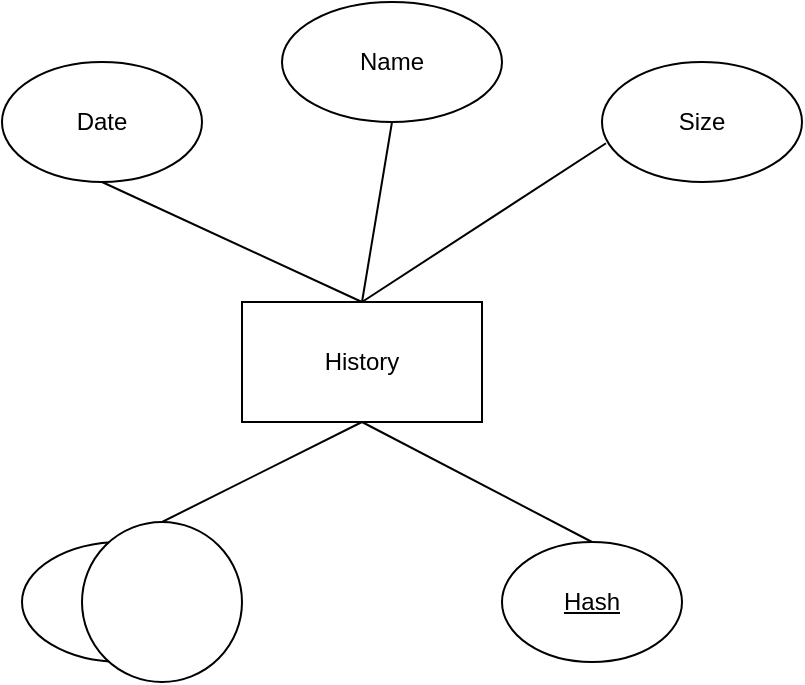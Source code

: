 <mxfile version="22.1.7" type="google">
  <diagram id="R2lEEEUBdFMjLlhIrx00" name="Page-1">
    <mxGraphModel grid="1" page="1" gridSize="10" guides="1" tooltips="1" connect="1" arrows="1" fold="1" pageScale="1" pageWidth="850" pageHeight="1100" math="0" shadow="0" extFonts="Permanent Marker^https://fonts.googleapis.com/css?family=Permanent+Marker">
      <root>
        <mxCell id="0" />
        <mxCell id="1" parent="0" />
        <mxCell id="rgcRNBhh10qV6bkRXV-p-1" value="History" style="rounded=0;whiteSpace=wrap;html=1;" vertex="1" parent="1">
          <mxGeometry x="360" y="210" width="120" height="60" as="geometry" />
        </mxCell>
        <mxCell id="rgcRNBhh10qV6bkRXV-p-4" value="Date" style="ellipse;whiteSpace=wrap;html=1;" vertex="1" parent="1">
          <mxGeometry x="240" y="90" width="100" height="60" as="geometry" />
        </mxCell>
        <mxCell id="rgcRNBhh10qV6bkRXV-p-5" value="Name" style="ellipse;whiteSpace=wrap;html=1;" vertex="1" parent="1">
          <mxGeometry x="380" y="60" width="110" height="60" as="geometry" />
        </mxCell>
        <mxCell id="rgcRNBhh10qV6bkRXV-p-6" value="Size" style="ellipse;whiteSpace=wrap;html=1;" vertex="1" parent="1">
          <mxGeometry x="540" y="90" width="100" height="60" as="geometry" />
        </mxCell>
        <mxCell id="rgcRNBhh10qV6bkRXV-p-7" value="Class" style="ellipse;whiteSpace=wrap;html=1;" vertex="1" parent="1">
          <mxGeometry x="250" y="330" width="100" height="60" as="geometry" />
        </mxCell>
        <mxCell id="rgcRNBhh10qV6bkRXV-p-8" value="&lt;u&gt;Hash&lt;/u&gt;" style="ellipse;whiteSpace=wrap;html=1;" vertex="1" parent="1">
          <mxGeometry x="490" y="330" width="90" height="60" as="geometry" />
        </mxCell>
        <mxCell id="rgcRNBhh10qV6bkRXV-p-9" value="" style="endArrow=none;html=1;rounded=0;exitX=0.5;exitY=0;exitDx=0;exitDy=0;entryX=0.5;entryY=1;entryDx=0;entryDy=0;" edge="1" parent="1" source="rgcRNBhh10qV6bkRXV-p-7" target="rgcRNBhh10qV6bkRXV-p-1">
          <mxGeometry width="50" height="50" relative="1" as="geometry">
            <mxPoint x="400" y="320" as="sourcePoint" />
            <mxPoint x="450" y="270" as="targetPoint" />
          </mxGeometry>
        </mxCell>
        <mxCell id="rgcRNBhh10qV6bkRXV-p-10" value="" style="endArrow=none;html=1;rounded=0;entryX=0.5;entryY=1;entryDx=0;entryDy=0;exitX=0.5;exitY=0;exitDx=0;exitDy=0;" edge="1" parent="1" source="rgcRNBhh10qV6bkRXV-p-8" target="rgcRNBhh10qV6bkRXV-p-1">
          <mxGeometry width="50" height="50" relative="1" as="geometry">
            <mxPoint x="650" y="340" as="sourcePoint" />
            <mxPoint x="450" y="270" as="targetPoint" />
          </mxGeometry>
        </mxCell>
        <mxCell id="rgcRNBhh10qV6bkRXV-p-11" value="" style="endArrow=none;html=1;rounded=0;entryX=0.5;entryY=1;entryDx=0;entryDy=0;exitX=0.5;exitY=0;exitDx=0;exitDy=0;" edge="1" parent="1" source="rgcRNBhh10qV6bkRXV-p-1" target="rgcRNBhh10qV6bkRXV-p-4">
          <mxGeometry width="50" height="50" relative="1" as="geometry">
            <mxPoint x="400" y="320" as="sourcePoint" />
            <mxPoint x="450" y="270" as="targetPoint" />
          </mxGeometry>
        </mxCell>
        <mxCell id="rgcRNBhh10qV6bkRXV-p-12" value="" style="endArrow=none;html=1;rounded=0;entryX=0.5;entryY=1;entryDx=0;entryDy=0;" edge="1" parent="1" target="rgcRNBhh10qV6bkRXV-p-5">
          <mxGeometry width="50" height="50" relative="1" as="geometry">
            <mxPoint x="420" y="210" as="sourcePoint" />
            <mxPoint x="470" y="160" as="targetPoint" />
          </mxGeometry>
        </mxCell>
        <mxCell id="rgcRNBhh10qV6bkRXV-p-13" value="" style="endArrow=none;html=1;rounded=0;entryX=0.02;entryY=0.677;entryDx=0;entryDy=0;entryPerimeter=0;exitX=0.5;exitY=0;exitDx=0;exitDy=0;" edge="1" parent="1" source="rgcRNBhh10qV6bkRXV-p-1" target="rgcRNBhh10qV6bkRXV-p-6">
          <mxGeometry width="50" height="50" relative="1" as="geometry">
            <mxPoint x="470" y="210" as="sourcePoint" />
            <mxPoint x="520" y="160" as="targetPoint" />
          </mxGeometry>
        </mxCell>
        <mxCell id="rgcRNBhh10qV6bkRXV-p-14" value="" style="ellipse;whiteSpace=wrap;html=1;" vertex="1" parent="1">
          <mxGeometry x="280" y="320" width="80" height="80" as="geometry" />
        </mxCell>
      </root>
    </mxGraphModel>
  </diagram>
</mxfile>
